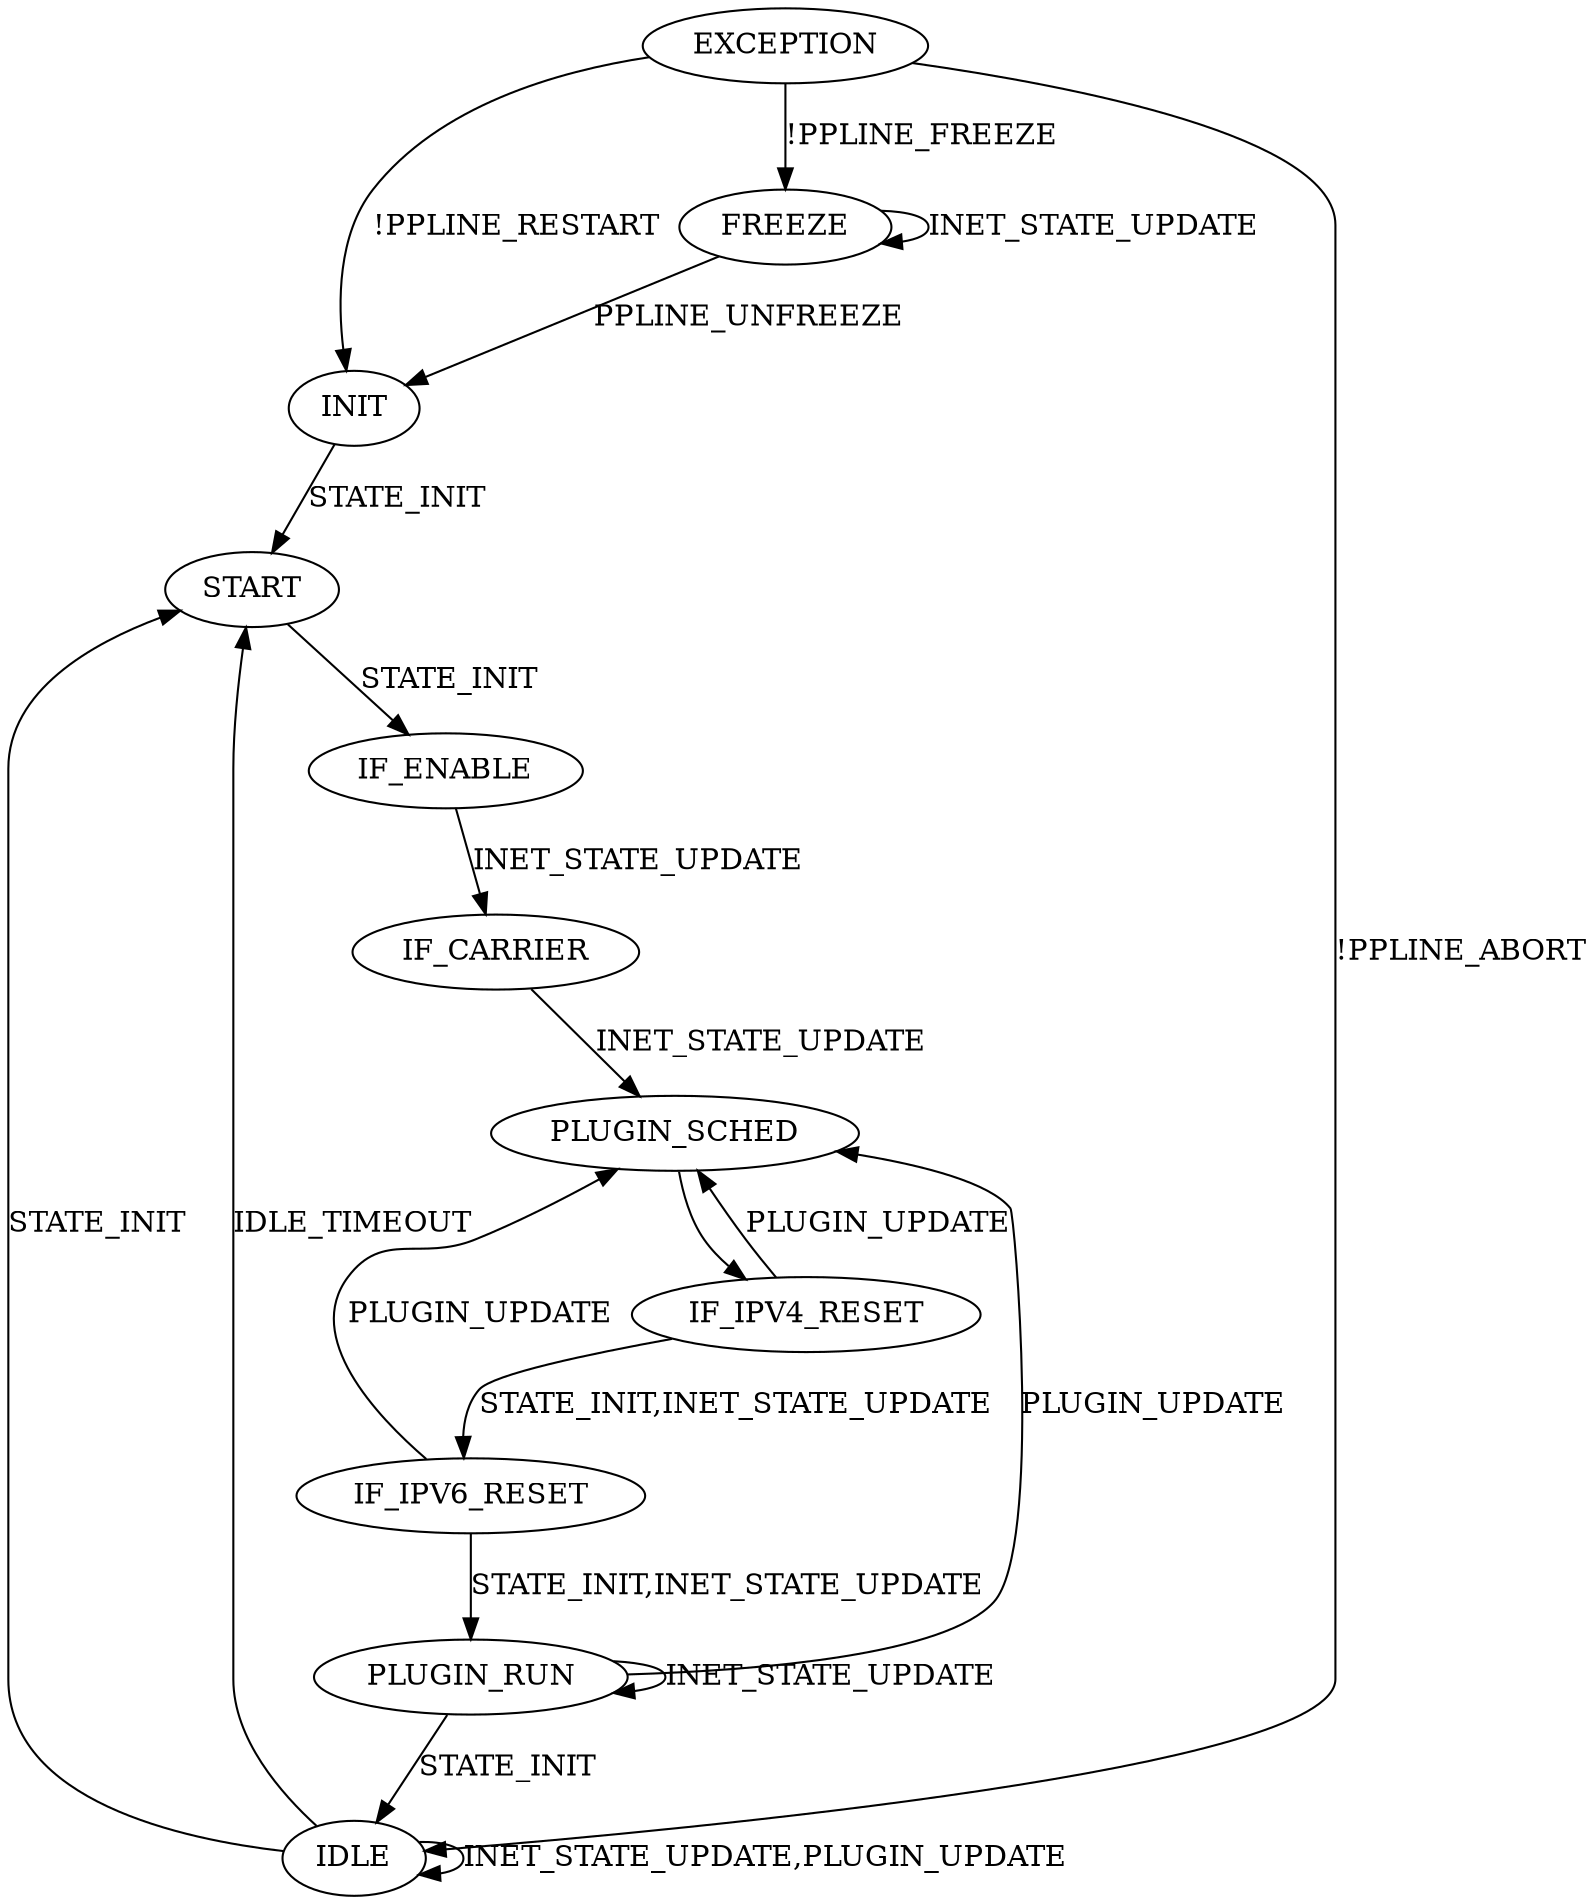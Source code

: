 digraph {
    INIT[init="true"];

    INIT -> START[label="STATE_INIT"];
    START -> IF_ENABLE[label="STATE_INIT"];
    IF_ENABLE -> IF_CARRIER[label="INET_STATE_UPDATE"];
    IF_CARRIER -> PLUGIN_SCHED [label="INET_STATE_UPDATE"];
    PLUGIN_SCHED -> IF_IPV4_RESET;
    IF_IPV4_RESET -> PLUGIN_SCHED [label="PLUGIN_UPDATE"];
    IF_IPV4_RESET -> IF_IPV6_RESET [label="STATE_INIT,INET_STATE_UPDATE"];
    IF_IPV6_RESET -> PLUGIN_SCHED [label="PLUGIN_UPDATE"];
    IF_IPV6_RESET -> PLUGIN_RUN [label="STATE_INIT,INET_STATE_UPDATE"];
    PLUGIN_RUN -> PLUGIN_SCHED [label="PLUGIN_UPDATE"];
    PLUGIN_RUN -> PLUGIN_RUN [label="INET_STATE_UPDATE"];
    PLUGIN_RUN -> IDLE [label="STATE_INIT"];
    IDLE -> IDLE[label="INET_STATE_UPDATE,PLUGIN_UPDATE"];
    IDLE -> START[label="STATE_INIT"];
    IDLE -> START[label="IDLE_TIMEOUT"];

    FREEZE -> FREEZE[label="INET_STATE_UPDATE"];
    FREEZE -> INIT[label="PPLINE_UNFREEZE"];

    EXCEPTION-> INIT [label="!PPLINE_RESTART"];
    EXCEPTION -> IDLE [label="!PPLINE_ABORT"];
    EXCEPTION -> FREEZE [label="!PPLINE_FREEZE"];
}
